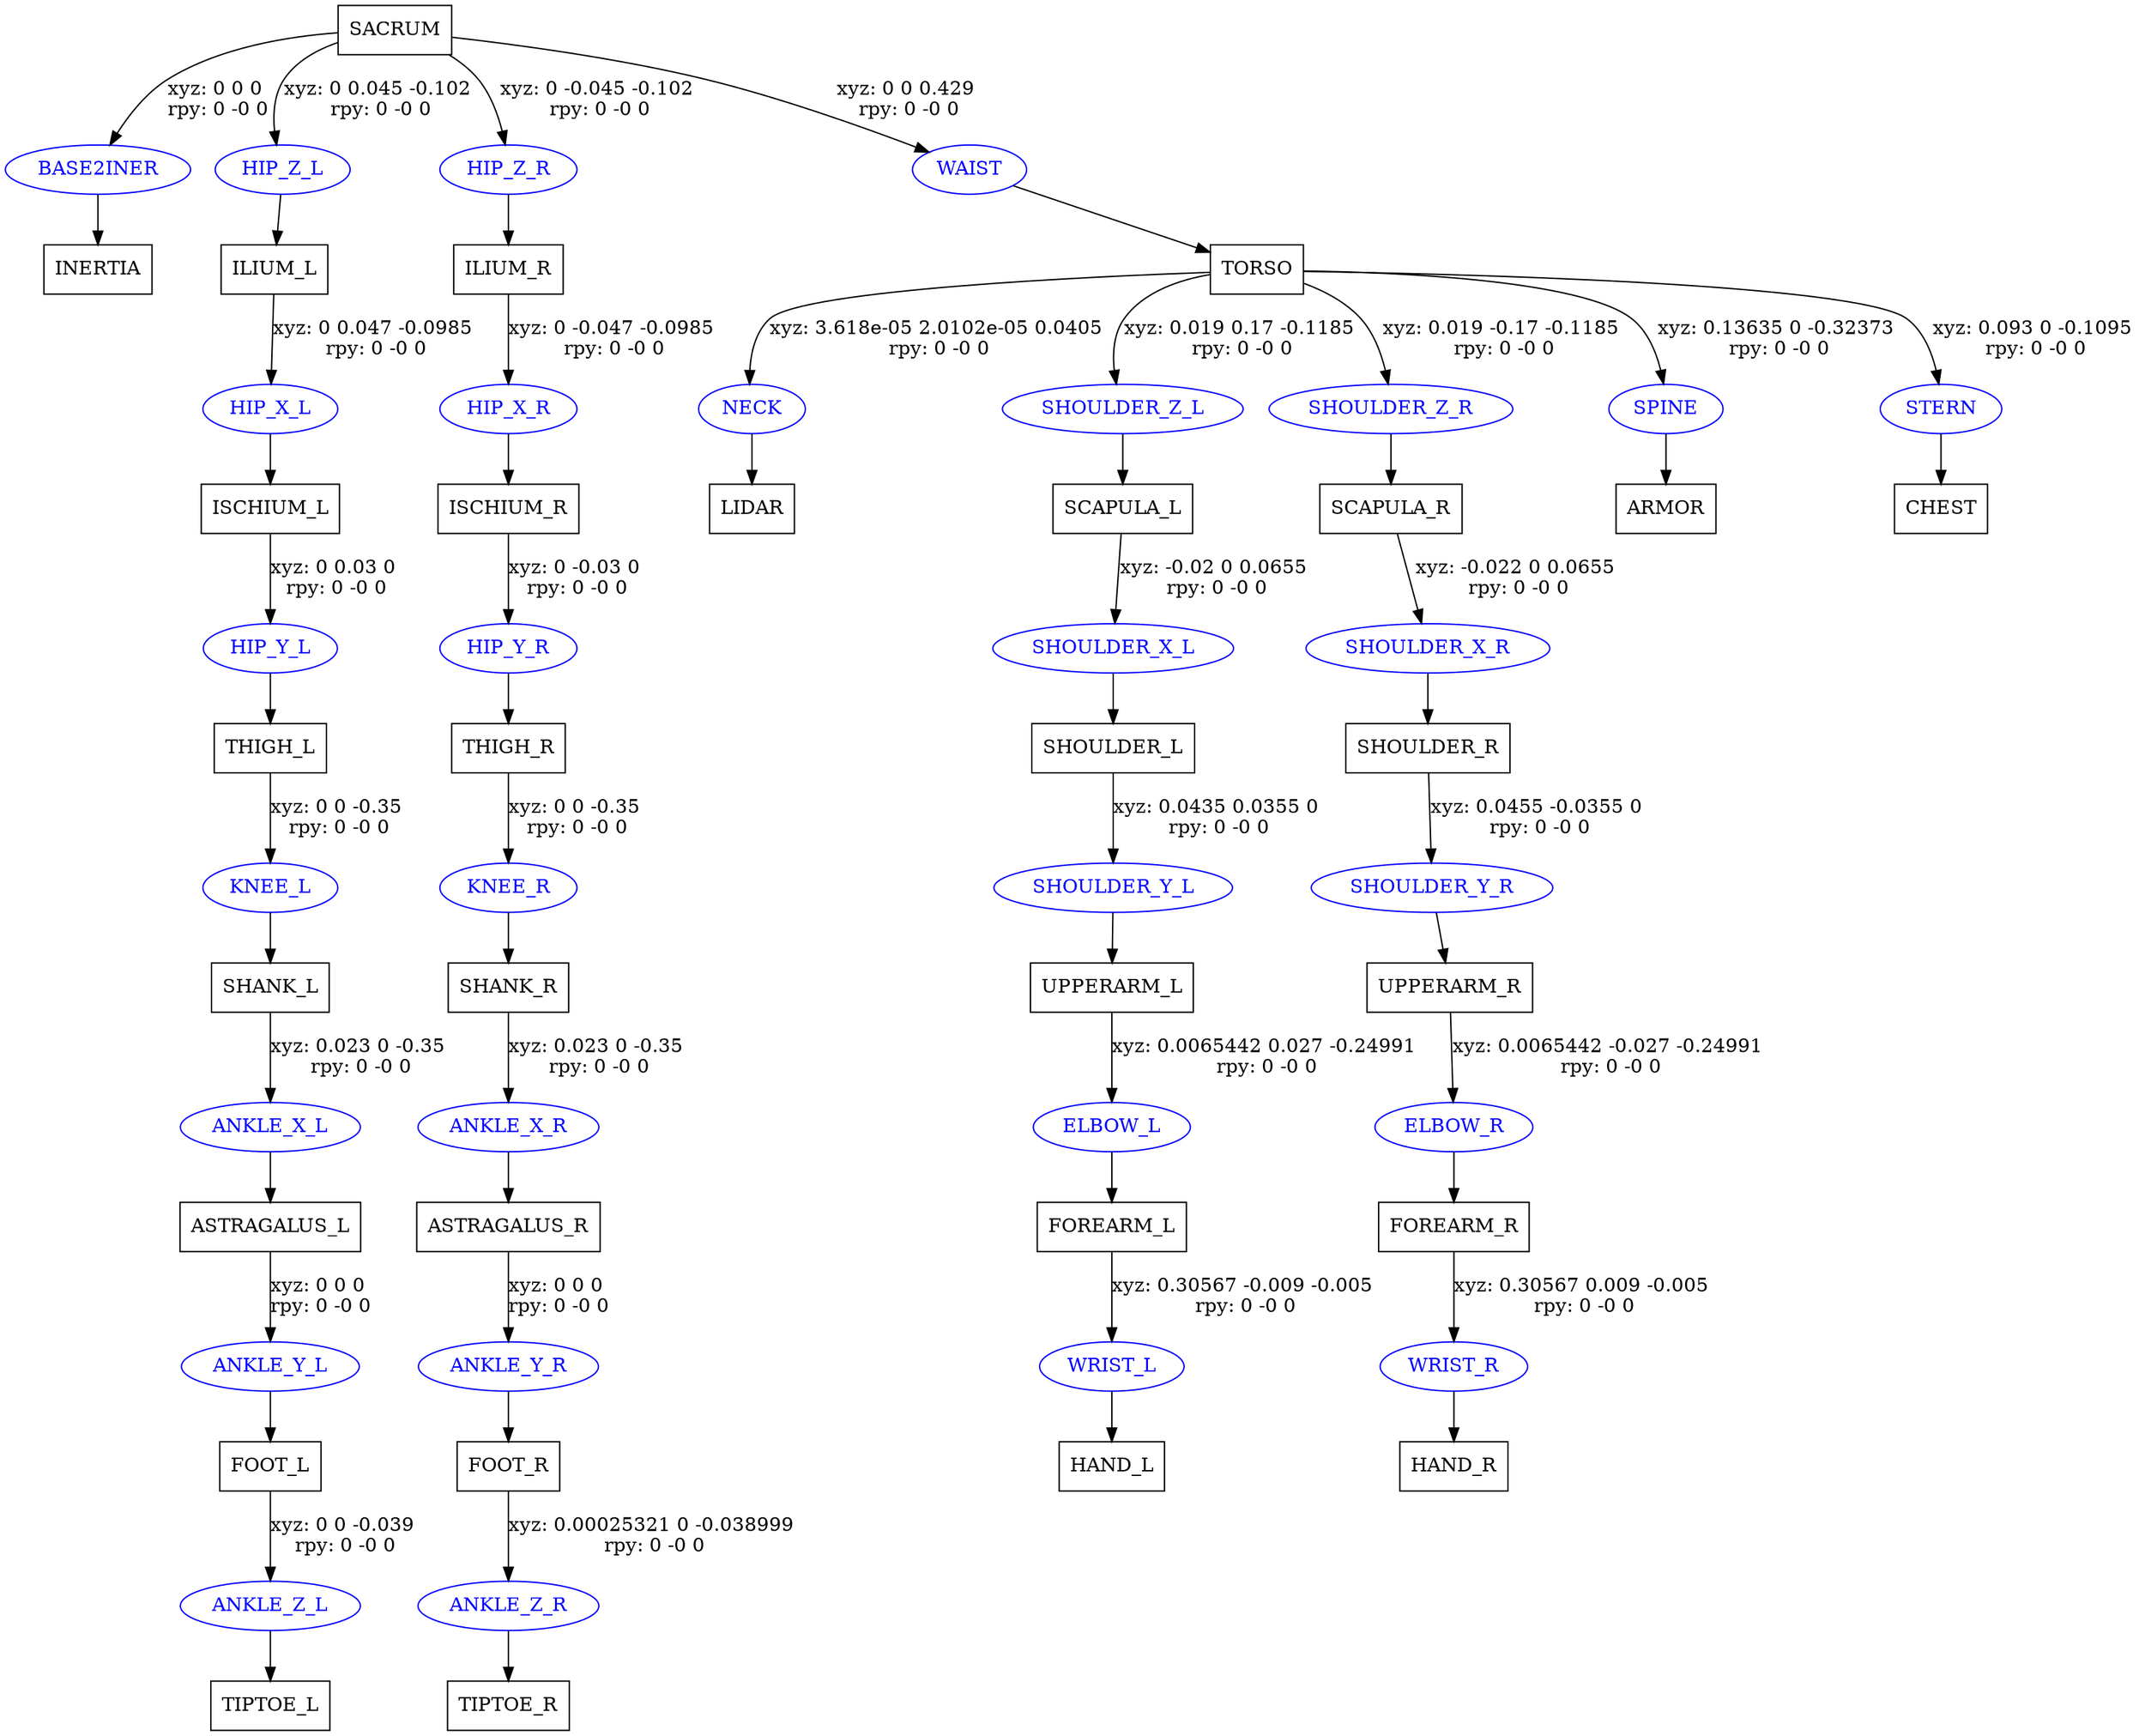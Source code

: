 digraph G {
node [shape=box];
"SACRUM" [label="SACRUM"];
"INERTIA" [label="INERTIA"];
"ILIUM_L" [label="ILIUM_L"];
"ISCHIUM_L" [label="ISCHIUM_L"];
"THIGH_L" [label="THIGH_L"];
"SHANK_L" [label="SHANK_L"];
"ASTRAGALUS_L" [label="ASTRAGALUS_L"];
"FOOT_L" [label="FOOT_L"];
"TIPTOE_L" [label="TIPTOE_L"];
"ILIUM_R" [label="ILIUM_R"];
"ISCHIUM_R" [label="ISCHIUM_R"];
"THIGH_R" [label="THIGH_R"];
"SHANK_R" [label="SHANK_R"];
"ASTRAGALUS_R" [label="ASTRAGALUS_R"];
"FOOT_R" [label="FOOT_R"];
"TIPTOE_R" [label="TIPTOE_R"];
"TORSO" [label="TORSO"];
"LIDAR" [label="LIDAR"];
"SCAPULA_L" [label="SCAPULA_L"];
"SHOULDER_L" [label="SHOULDER_L"];
"UPPERARM_L" [label="UPPERARM_L"];
"FOREARM_L" [label="FOREARM_L"];
"HAND_L" [label="HAND_L"];
"SCAPULA_R" [label="SCAPULA_R"];
"SHOULDER_R" [label="SHOULDER_R"];
"UPPERARM_R" [label="UPPERARM_R"];
"FOREARM_R" [label="FOREARM_R"];
"HAND_R" [label="HAND_R"];
"ARMOR" [label="ARMOR"];
"CHEST" [label="CHEST"];
node [shape=ellipse, color=blue, fontcolor=blue];
"SACRUM" -> "BASE2INER" [label="xyz: 0 0 0 \nrpy: 0 -0 0"]
"BASE2INER" -> "INERTIA"
"SACRUM" -> "HIP_Z_L" [label="xyz: 0 0.045 -0.102 \nrpy: 0 -0 0"]
"HIP_Z_L" -> "ILIUM_L"
"ILIUM_L" -> "HIP_X_L" [label="xyz: 0 0.047 -0.0985 \nrpy: 0 -0 0"]
"HIP_X_L" -> "ISCHIUM_L"
"ISCHIUM_L" -> "HIP_Y_L" [label="xyz: 0 0.03 0 \nrpy: 0 -0 0"]
"HIP_Y_L" -> "THIGH_L"
"THIGH_L" -> "KNEE_L" [label="xyz: 0 0 -0.35 \nrpy: 0 -0 0"]
"KNEE_L" -> "SHANK_L"
"SHANK_L" -> "ANKLE_X_L" [label="xyz: 0.023 0 -0.35 \nrpy: 0 -0 0"]
"ANKLE_X_L" -> "ASTRAGALUS_L"
"ASTRAGALUS_L" -> "ANKLE_Y_L" [label="xyz: 0 0 0 \nrpy: 0 -0 0"]
"ANKLE_Y_L" -> "FOOT_L"
"FOOT_L" -> "ANKLE_Z_L" [label="xyz: 0 0 -0.039 \nrpy: 0 -0 0"]
"ANKLE_Z_L" -> "TIPTOE_L"
"SACRUM" -> "HIP_Z_R" [label="xyz: 0 -0.045 -0.102 \nrpy: 0 -0 0"]
"HIP_Z_R" -> "ILIUM_R"
"ILIUM_R" -> "HIP_X_R" [label="xyz: 0 -0.047 -0.0985 \nrpy: 0 -0 0"]
"HIP_X_R" -> "ISCHIUM_R"
"ISCHIUM_R" -> "HIP_Y_R" [label="xyz: 0 -0.03 0 \nrpy: 0 -0 0"]
"HIP_Y_R" -> "THIGH_R"
"THIGH_R" -> "KNEE_R" [label="xyz: 0 0 -0.35 \nrpy: 0 -0 0"]
"KNEE_R" -> "SHANK_R"
"SHANK_R" -> "ANKLE_X_R" [label="xyz: 0.023 0 -0.35 \nrpy: 0 -0 0"]
"ANKLE_X_R" -> "ASTRAGALUS_R"
"ASTRAGALUS_R" -> "ANKLE_Y_R" [label="xyz: 0 0 0 \nrpy: 0 -0 0"]
"ANKLE_Y_R" -> "FOOT_R"
"FOOT_R" -> "ANKLE_Z_R" [label="xyz: 0.00025321 0 -0.038999 \nrpy: 0 -0 0"]
"ANKLE_Z_R" -> "TIPTOE_R"
"SACRUM" -> "WAIST" [label="xyz: 0 0 0.429 \nrpy: 0 -0 0"]
"WAIST" -> "TORSO"
"TORSO" -> "NECK" [label="xyz: 3.618e-05 2.0102e-05 0.0405 \nrpy: 0 -0 0"]
"NECK" -> "LIDAR"
"TORSO" -> "SHOULDER_Z_L" [label="xyz: 0.019 0.17 -0.1185 \nrpy: 0 -0 0"]
"SHOULDER_Z_L" -> "SCAPULA_L"
"SCAPULA_L" -> "SHOULDER_X_L" [label="xyz: -0.02 0 0.0655 \nrpy: 0 -0 0"]
"SHOULDER_X_L" -> "SHOULDER_L"
"SHOULDER_L" -> "SHOULDER_Y_L" [label="xyz: 0.0435 0.0355 0 \nrpy: 0 -0 0"]
"SHOULDER_Y_L" -> "UPPERARM_L"
"UPPERARM_L" -> "ELBOW_L" [label="xyz: 0.0065442 0.027 -0.24991 \nrpy: 0 -0 0"]
"ELBOW_L" -> "FOREARM_L"
"FOREARM_L" -> "WRIST_L" [label="xyz: 0.30567 -0.009 -0.005 \nrpy: 0 -0 0"]
"WRIST_L" -> "HAND_L"
"TORSO" -> "SHOULDER_Z_R" [label="xyz: 0.019 -0.17 -0.1185 \nrpy: 0 -0 0"]
"SHOULDER_Z_R" -> "SCAPULA_R"
"SCAPULA_R" -> "SHOULDER_X_R" [label="xyz: -0.022 0 0.0655 \nrpy: 0 -0 0"]
"SHOULDER_X_R" -> "SHOULDER_R"
"SHOULDER_R" -> "SHOULDER_Y_R" [label="xyz: 0.0455 -0.0355 0 \nrpy: 0 -0 0"]
"SHOULDER_Y_R" -> "UPPERARM_R"
"UPPERARM_R" -> "ELBOW_R" [label="xyz: 0.0065442 -0.027 -0.24991 \nrpy: 0 -0 0"]
"ELBOW_R" -> "FOREARM_R"
"FOREARM_R" -> "WRIST_R" [label="xyz: 0.30567 0.009 -0.005 \nrpy: 0 -0 0"]
"WRIST_R" -> "HAND_R"
"TORSO" -> "SPINE" [label="xyz: 0.13635 0 -0.32373 \nrpy: 0 -0 0"]
"SPINE" -> "ARMOR"
"TORSO" -> "STERN" [label="xyz: 0.093 0 -0.1095 \nrpy: 0 -0 0"]
"STERN" -> "CHEST"
}

